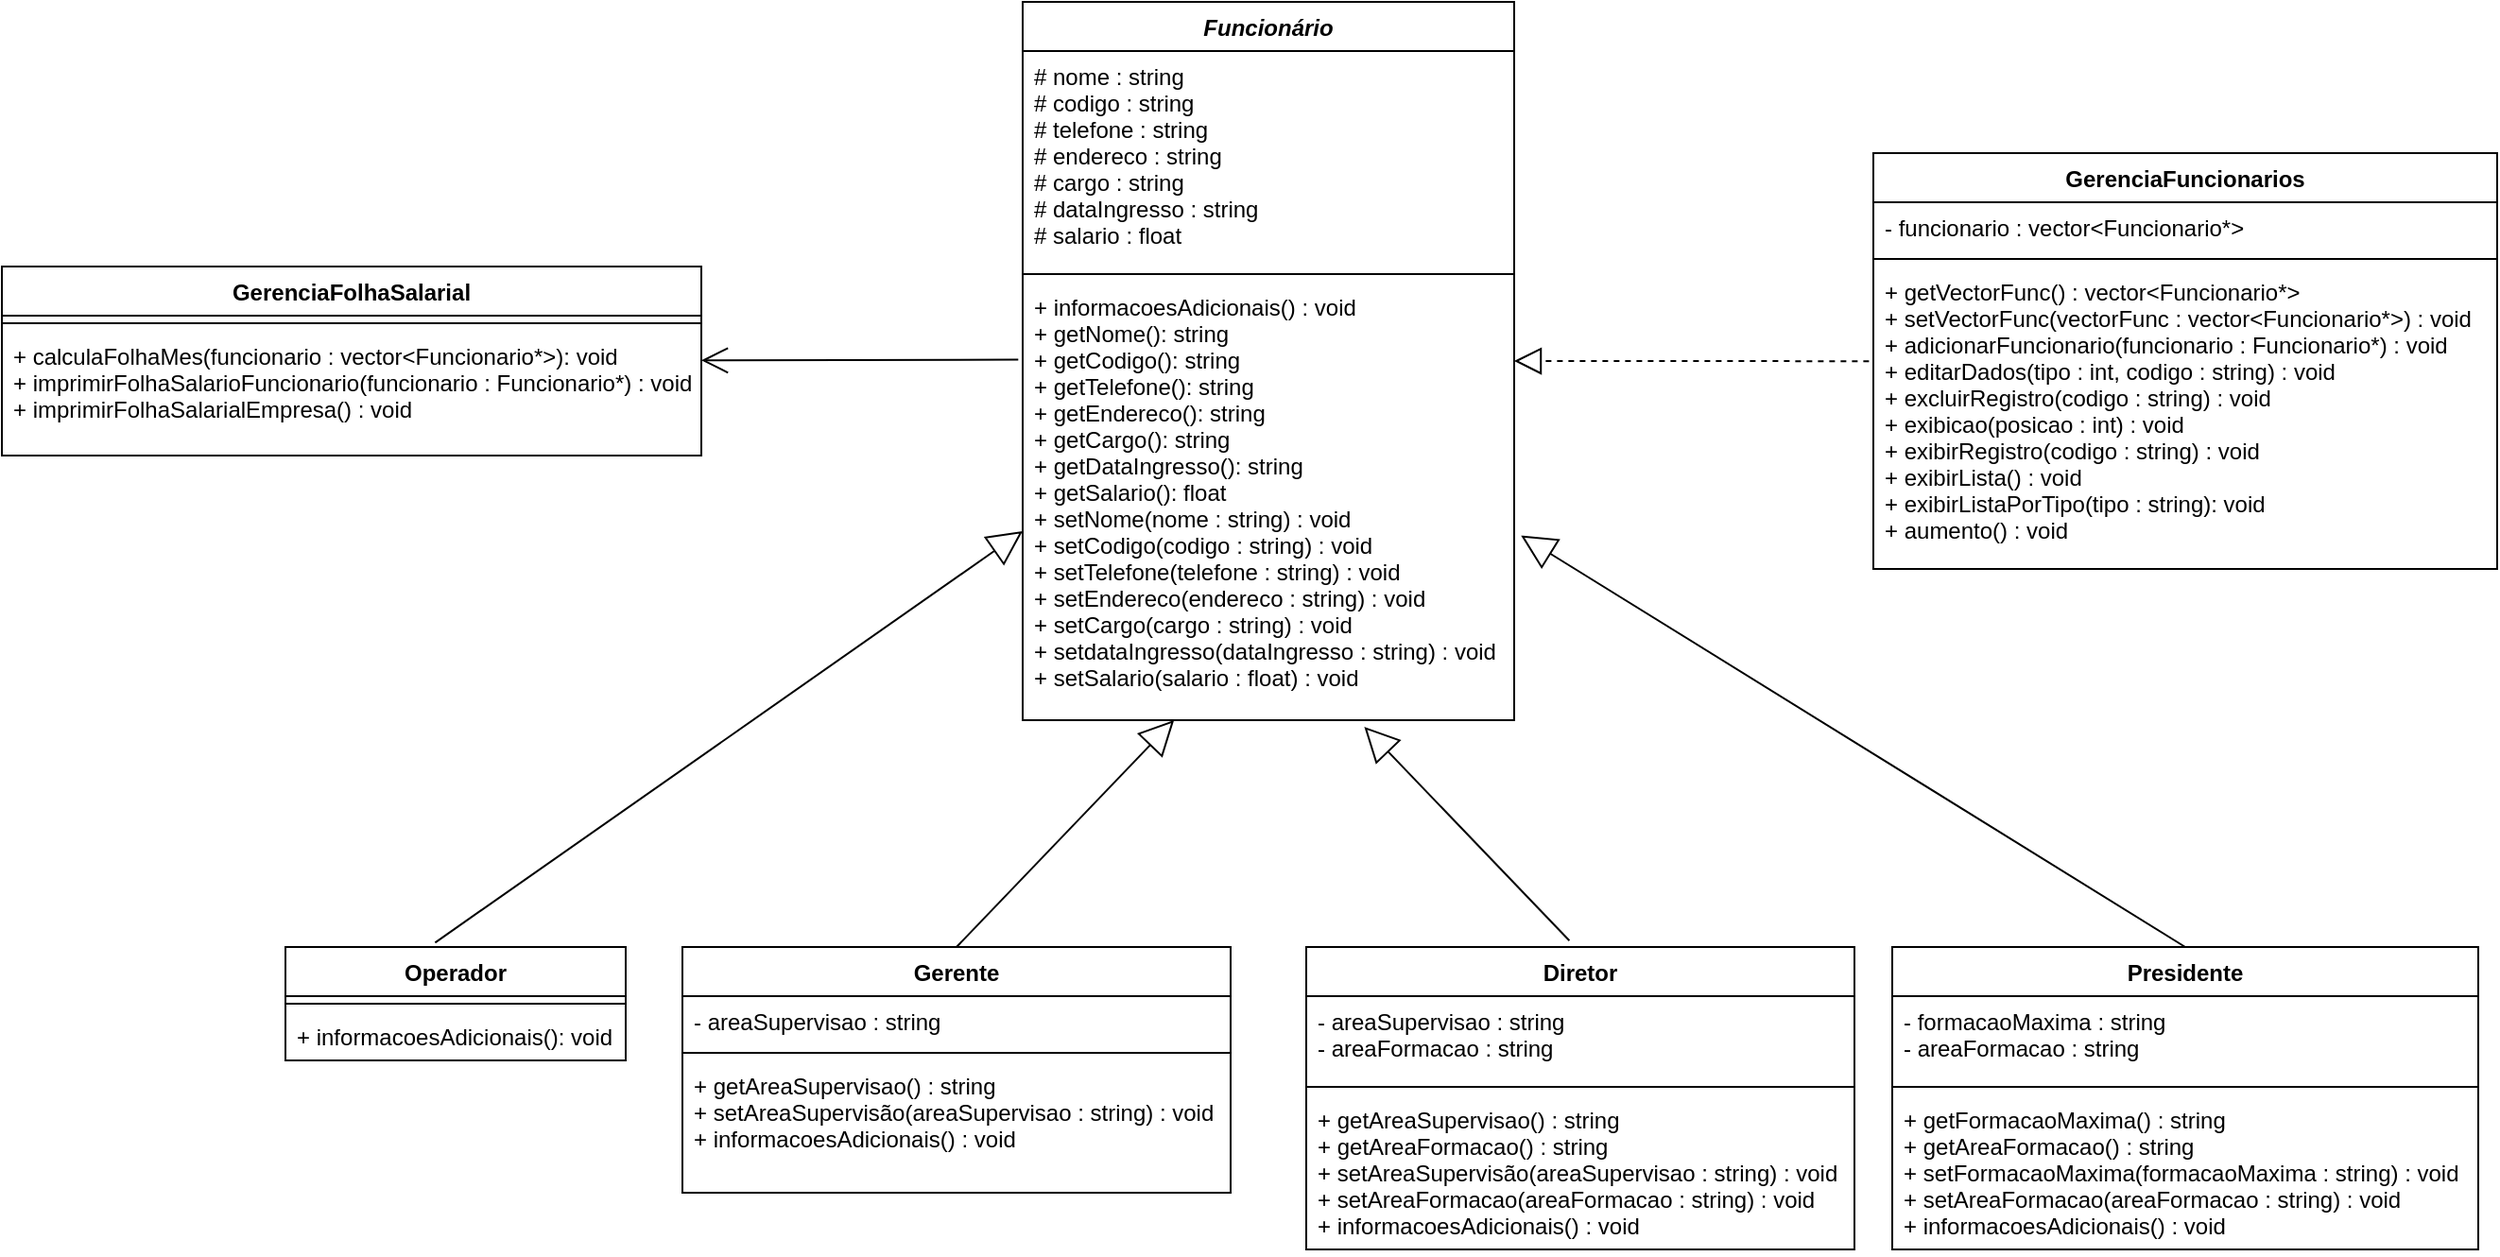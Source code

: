 <mxfile version="20.0.1" type="device"><diagram id="C5RBs43oDa-KdzZeNtuy" name="Page-1"><mxGraphModel dx="2357" dy="984" grid="1" gridSize="10" guides="1" tooltips="1" connect="1" arrows="1" fold="1" page="1" pageScale="1" pageWidth="827" pageHeight="1169" math="0" shadow="0"><root><mxCell id="WIyWlLk6GJQsqaUBKTNV-0"/><mxCell id="WIyWlLk6GJQsqaUBKTNV-1" parent="WIyWlLk6GJQsqaUBKTNV-0"/><mxCell id="kELD4kxXzApsjbPrnoXT-0" value="Funcionário" style="swimlane;fontStyle=3;align=center;verticalAlign=top;childLayout=stackLayout;horizontal=1;startSize=26;horizontalStack=0;resizeParent=1;resizeParentMax=0;resizeLast=0;collapsible=1;marginBottom=0;" vertex="1" parent="WIyWlLk6GJQsqaUBKTNV-1"><mxGeometry x="-130" y="240" width="260" height="380" as="geometry"/></mxCell><mxCell id="kELD4kxXzApsjbPrnoXT-1" value="# nome : string&#10;# codigo : string&#10;# telefone : string&#10;# endereco : string&#10;# cargo : string&#10;# dataIngresso : string&#10;# salario : float&#10;" style="text;strokeColor=none;fillColor=none;align=left;verticalAlign=top;spacingLeft=4;spacingRight=4;overflow=hidden;rotatable=0;points=[[0,0.5],[1,0.5]];portConstraint=eastwest;" vertex="1" parent="kELD4kxXzApsjbPrnoXT-0"><mxGeometry y="26" width="260" height="114" as="geometry"/></mxCell><mxCell id="kELD4kxXzApsjbPrnoXT-2" value="" style="line;strokeWidth=1;fillColor=none;align=left;verticalAlign=middle;spacingTop=-1;spacingLeft=3;spacingRight=3;rotatable=0;labelPosition=right;points=[];portConstraint=eastwest;" vertex="1" parent="kELD4kxXzApsjbPrnoXT-0"><mxGeometry y="140" width="260" height="8" as="geometry"/></mxCell><mxCell id="kELD4kxXzApsjbPrnoXT-3" value="+ informacoesAdicionais() : void &#10;+ getNome(): string&#10;+ getCodigo(): string&#10;+ getTelefone(): string&#10;+ getEndereco(): string&#10;+ getCargo(): string&#10;+ getDataIngresso(): string&#10;+ getSalario(): float&#10;+ setNome(nome : string) : void&#10;+ setCodigo(codigo : string) : void&#10;+ setTelefone(telefone : string) : void&#10;+ setEndereco(endereco : string) : void&#10;+ setCargo(cargo : string) : void&#10;+ setdataIngresso(dataIngresso : string) : void&#10;+ setSalario(salario : float) : void&#10;" style="text;strokeColor=none;fillColor=none;align=left;verticalAlign=top;spacingLeft=4;spacingRight=4;overflow=hidden;rotatable=0;points=[[0,0.5],[1,0.5]];portConstraint=eastwest;fontStyle=0" vertex="1" parent="kELD4kxXzApsjbPrnoXT-0"><mxGeometry y="148" width="260" height="232" as="geometry"/></mxCell><mxCell id="kELD4kxXzApsjbPrnoXT-50" value="" style="endArrow=open;endFill=1;endSize=12;html=1;rounded=0;entryX=-0.009;entryY=0.178;entryDx=0;entryDy=0;entryPerimeter=0;exitX=-0.009;exitY=0.178;exitDx=0;exitDy=0;exitPerimeter=0;" edge="1" parent="kELD4kxXzApsjbPrnoXT-0" source="kELD4kxXzApsjbPrnoXT-3"><mxGeometry width="160" relative="1" as="geometry"><mxPoint x="-10" y="189.67" as="sourcePoint"/><mxPoint x="-170" y="189.67" as="targetPoint"/></mxGeometry></mxCell><mxCell id="kELD4kxXzApsjbPrnoXT-13" value="Operador" style="swimlane;fontStyle=1;align=center;verticalAlign=top;childLayout=stackLayout;horizontal=1;startSize=26;horizontalStack=0;resizeParent=1;resizeParentMax=0;resizeLast=0;collapsible=1;marginBottom=0;" vertex="1" parent="WIyWlLk6GJQsqaUBKTNV-1"><mxGeometry x="-520" y="740" width="180" height="60" as="geometry"/></mxCell><mxCell id="kELD4kxXzApsjbPrnoXT-15" value="" style="line;strokeWidth=1;fillColor=none;align=left;verticalAlign=middle;spacingTop=-1;spacingLeft=3;spacingRight=3;rotatable=0;labelPosition=right;points=[];portConstraint=eastwest;" vertex="1" parent="kELD4kxXzApsjbPrnoXT-13"><mxGeometry y="26" width="180" height="8" as="geometry"/></mxCell><mxCell id="kELD4kxXzApsjbPrnoXT-16" value="+ informacoesAdicionais(): void" style="text;strokeColor=none;fillColor=none;align=left;verticalAlign=top;spacingLeft=4;spacingRight=4;overflow=hidden;rotatable=0;points=[[0,0.5],[1,0.5]];portConstraint=eastwest;" vertex="1" parent="kELD4kxXzApsjbPrnoXT-13"><mxGeometry y="34" width="180" height="26" as="geometry"/></mxCell><mxCell id="kELD4kxXzApsjbPrnoXT-22" value="Gerente" style="swimlane;fontStyle=1;align=center;verticalAlign=top;childLayout=stackLayout;horizontal=1;startSize=26;horizontalStack=0;resizeParent=1;resizeParentMax=0;resizeLast=0;collapsible=1;marginBottom=0;" vertex="1" parent="WIyWlLk6GJQsqaUBKTNV-1"><mxGeometry x="-310" y="740" width="290" height="130" as="geometry"/></mxCell><mxCell id="kELD4kxXzApsjbPrnoXT-23" value="- areaSupervisao : string" style="text;strokeColor=none;fillColor=none;align=left;verticalAlign=top;spacingLeft=4;spacingRight=4;overflow=hidden;rotatable=0;points=[[0,0.5],[1,0.5]];portConstraint=eastwest;" vertex="1" parent="kELD4kxXzApsjbPrnoXT-22"><mxGeometry y="26" width="290" height="26" as="geometry"/></mxCell><mxCell id="kELD4kxXzApsjbPrnoXT-24" value="" style="line;strokeWidth=1;fillColor=none;align=left;verticalAlign=middle;spacingTop=-1;spacingLeft=3;spacingRight=3;rotatable=0;labelPosition=right;points=[];portConstraint=eastwest;" vertex="1" parent="kELD4kxXzApsjbPrnoXT-22"><mxGeometry y="52" width="290" height="8" as="geometry"/></mxCell><mxCell id="kELD4kxXzApsjbPrnoXT-25" value="+ getAreaSupervisao() : string&#10;+ setAreaSupervisão(areaSupervisao : string) : void&#10;+ informacoesAdicionais() : void" style="text;strokeColor=none;fillColor=none;align=left;verticalAlign=top;spacingLeft=4;spacingRight=4;overflow=hidden;rotatable=0;points=[[0,0.5],[1,0.5]];portConstraint=eastwest;" vertex="1" parent="kELD4kxXzApsjbPrnoXT-22"><mxGeometry y="60" width="290" height="70" as="geometry"/></mxCell><mxCell id="kELD4kxXzApsjbPrnoXT-28" value="Diretor" style="swimlane;fontStyle=1;align=center;verticalAlign=top;childLayout=stackLayout;horizontal=1;startSize=26;horizontalStack=0;resizeParent=1;resizeParentMax=0;resizeLast=0;collapsible=1;marginBottom=0;" vertex="1" parent="WIyWlLk6GJQsqaUBKTNV-1"><mxGeometry x="20" y="740" width="290" height="160" as="geometry"/></mxCell><mxCell id="kELD4kxXzApsjbPrnoXT-29" value="- areaSupervisao : string&#10;- areaFormacao : string" style="text;strokeColor=none;fillColor=none;align=left;verticalAlign=top;spacingLeft=4;spacingRight=4;overflow=hidden;rotatable=0;points=[[0,0.5],[1,0.5]];portConstraint=eastwest;" vertex="1" parent="kELD4kxXzApsjbPrnoXT-28"><mxGeometry y="26" width="290" height="44" as="geometry"/></mxCell><mxCell id="kELD4kxXzApsjbPrnoXT-30" value="" style="line;strokeWidth=1;fillColor=none;align=left;verticalAlign=middle;spacingTop=-1;spacingLeft=3;spacingRight=3;rotatable=0;labelPosition=right;points=[];portConstraint=eastwest;" vertex="1" parent="kELD4kxXzApsjbPrnoXT-28"><mxGeometry y="70" width="290" height="8" as="geometry"/></mxCell><mxCell id="kELD4kxXzApsjbPrnoXT-31" value="+ getAreaSupervisao() : string&#10;+ getAreaFormacao() : string&#10;+ setAreaSupervisão(areaSupervisao : string) : void&#10;+ setAreaFormacao(areaFormacao : string) : void&#10;+ informacoesAdicionais() : void" style="text;strokeColor=none;fillColor=none;align=left;verticalAlign=top;spacingLeft=4;spacingRight=4;overflow=hidden;rotatable=0;points=[[0,0.5],[1,0.5]];portConstraint=eastwest;" vertex="1" parent="kELD4kxXzApsjbPrnoXT-28"><mxGeometry y="78" width="290" height="82" as="geometry"/></mxCell><mxCell id="kELD4kxXzApsjbPrnoXT-33" value="Presidente" style="swimlane;fontStyle=1;align=center;verticalAlign=top;childLayout=stackLayout;horizontal=1;startSize=26;horizontalStack=0;resizeParent=1;resizeParentMax=0;resizeLast=0;collapsible=1;marginBottom=0;" vertex="1" parent="WIyWlLk6GJQsqaUBKTNV-1"><mxGeometry x="330" y="740" width="310" height="160" as="geometry"/></mxCell><mxCell id="kELD4kxXzApsjbPrnoXT-34" value="- formacaoMaxima : string&#10;- areaFormacao : string" style="text;strokeColor=none;fillColor=none;align=left;verticalAlign=top;spacingLeft=4;spacingRight=4;overflow=hidden;rotatable=0;points=[[0,0.5],[1,0.5]];portConstraint=eastwest;" vertex="1" parent="kELD4kxXzApsjbPrnoXT-33"><mxGeometry y="26" width="310" height="44" as="geometry"/></mxCell><mxCell id="kELD4kxXzApsjbPrnoXT-35" value="" style="line;strokeWidth=1;fillColor=none;align=left;verticalAlign=middle;spacingTop=-1;spacingLeft=3;spacingRight=3;rotatable=0;labelPosition=right;points=[];portConstraint=eastwest;" vertex="1" parent="kELD4kxXzApsjbPrnoXT-33"><mxGeometry y="70" width="310" height="8" as="geometry"/></mxCell><mxCell id="kELD4kxXzApsjbPrnoXT-36" value="+ getFormacaoMaxima() : string&#10;+ getAreaFormacao() : string&#10;+ setFormacaoMaxima(formacaoMaxima : string) : void&#10;+ setAreaFormacao(areaFormacao : string) : void&#10;+ informacoesAdicionais() : void" style="text;strokeColor=none;fillColor=none;align=left;verticalAlign=top;spacingLeft=4;spacingRight=4;overflow=hidden;rotatable=0;points=[[0,0.5],[1,0.5]];portConstraint=eastwest;" vertex="1" parent="kELD4kxXzApsjbPrnoXT-33"><mxGeometry y="78" width="310" height="82" as="geometry"/></mxCell><mxCell id="kELD4kxXzApsjbPrnoXT-37" value="GerenciaFuncionarios" style="swimlane;fontStyle=1;align=center;verticalAlign=top;childLayout=stackLayout;horizontal=1;startSize=26;horizontalStack=0;resizeParent=1;resizeParentMax=0;resizeLast=0;collapsible=1;marginBottom=0;" vertex="1" parent="WIyWlLk6GJQsqaUBKTNV-1"><mxGeometry x="320" y="320" width="330" height="220" as="geometry"/></mxCell><mxCell id="kELD4kxXzApsjbPrnoXT-38" value="- funcionario : vector&lt;Funcionario*&gt;" style="text;strokeColor=none;fillColor=none;align=left;verticalAlign=top;spacingLeft=4;spacingRight=4;overflow=hidden;rotatable=0;points=[[0,0.5],[1,0.5]];portConstraint=eastwest;" vertex="1" parent="kELD4kxXzApsjbPrnoXT-37"><mxGeometry y="26" width="330" height="26" as="geometry"/></mxCell><mxCell id="kELD4kxXzApsjbPrnoXT-39" value="" style="line;strokeWidth=1;fillColor=none;align=left;verticalAlign=middle;spacingTop=-1;spacingLeft=3;spacingRight=3;rotatable=0;labelPosition=right;points=[];portConstraint=eastwest;" vertex="1" parent="kELD4kxXzApsjbPrnoXT-37"><mxGeometry y="52" width="330" height="8" as="geometry"/></mxCell><mxCell id="kELD4kxXzApsjbPrnoXT-40" value="+ getVectorFunc() : vector&lt;Funcionario*&gt;&#10;+ setVectorFunc(vectorFunc : vector&lt;Funcionario*&gt;) : void&#10;+ adicionarFuncionario(funcionario : Funcionario*) : void&#10;+ editarDados(tipo : int, codigo : string) : void&#10;+ excluirRegistro(codigo : string) : void&#10;+ exibicao(posicao : int) : void&#10;+ exibirRegistro(codigo : string) : void&#10;+ exibirLista() : void&#10;+ exibirListaPorTipo(tipo : string): void&#10;+ aumento() : void" style="text;strokeColor=none;fillColor=none;align=left;verticalAlign=top;spacingLeft=4;spacingRight=4;overflow=hidden;rotatable=0;points=[[0,0.5],[1,0.5]];portConstraint=eastwest;" vertex="1" parent="kELD4kxXzApsjbPrnoXT-37"><mxGeometry y="60" width="330" height="160" as="geometry"/></mxCell><mxCell id="kELD4kxXzApsjbPrnoXT-49" value="" style="endArrow=block;dashed=1;endFill=0;endSize=12;html=1;rounded=0;entryX=-0.007;entryY=0.313;entryDx=0;entryDy=0;entryPerimeter=0;exitX=-0.007;exitY=0.313;exitDx=0;exitDy=0;exitPerimeter=0;" edge="1" parent="kELD4kxXzApsjbPrnoXT-37" source="kELD4kxXzApsjbPrnoXT-40"><mxGeometry width="160" relative="1" as="geometry"><mxPoint x="-30" y="110" as="sourcePoint"/><mxPoint x="-190" y="110" as="targetPoint"/></mxGeometry></mxCell><mxCell id="kELD4kxXzApsjbPrnoXT-41" value="GerenciaFolhaSalarial" style="swimlane;fontStyle=1;align=center;verticalAlign=top;childLayout=stackLayout;horizontal=1;startSize=26;horizontalStack=0;resizeParent=1;resizeParentMax=0;resizeLast=0;collapsible=1;marginBottom=0;" vertex="1" parent="WIyWlLk6GJQsqaUBKTNV-1"><mxGeometry x="-670" y="380" width="370" height="100" as="geometry"/></mxCell><mxCell id="kELD4kxXzApsjbPrnoXT-42" value="" style="line;strokeWidth=1;fillColor=none;align=left;verticalAlign=middle;spacingTop=-1;spacingLeft=3;spacingRight=3;rotatable=0;labelPosition=right;points=[];portConstraint=eastwest;" vertex="1" parent="kELD4kxXzApsjbPrnoXT-41"><mxGeometry y="26" width="370" height="8" as="geometry"/></mxCell><mxCell id="kELD4kxXzApsjbPrnoXT-43" value="+ calculaFolhaMes(funcionario : vector&lt;Funcionario*&gt;): void&#10;+ imprimirFolhaSalarioFuncionario(funcionario : Funcionario*) : void&#10;+ imprimirFolhaSalarialEmpresa() : void" style="text;strokeColor=none;fillColor=none;align=left;verticalAlign=top;spacingLeft=4;spacingRight=4;overflow=hidden;rotatable=0;points=[[0,0.5],[1,0.5]];portConstraint=eastwest;" vertex="1" parent="kELD4kxXzApsjbPrnoXT-41"><mxGeometry y="34" width="370" height="66" as="geometry"/></mxCell><mxCell id="kELD4kxXzApsjbPrnoXT-54" value="Extends" style="endArrow=block;endSize=16;endFill=0;html=1;rounded=0;exitX=0.44;exitY=-0.039;exitDx=0;exitDy=0;exitPerimeter=0;textOpacity=0;" edge="1" parent="WIyWlLk6GJQsqaUBKTNV-1" source="kELD4kxXzApsjbPrnoXT-13"><mxGeometry x="-0.25" width="160" relative="1" as="geometry"><mxPoint x="-290" y="520" as="sourcePoint"/><mxPoint x="-130" y="520" as="targetPoint"/><mxPoint as="offset"/></mxGeometry></mxCell><mxCell id="kELD4kxXzApsjbPrnoXT-55" value="Extends" style="endArrow=block;endSize=16;endFill=0;html=1;rounded=0;entryX=0.308;entryY=1;entryDx=0;entryDy=0;entryPerimeter=0;exitX=0.5;exitY=0;exitDx=0;exitDy=0;textOpacity=0;" edge="1" parent="WIyWlLk6GJQsqaUBKTNV-1" source="kELD4kxXzApsjbPrnoXT-22" target="kELD4kxXzApsjbPrnoXT-3"><mxGeometry x="-0.25" width="160" relative="1" as="geometry"><mxPoint x="-220" y="660" as="sourcePoint"/><mxPoint x="-60" y="660" as="targetPoint"/><mxPoint as="offset"/></mxGeometry></mxCell><mxCell id="kELD4kxXzApsjbPrnoXT-56" value="Extends" style="endArrow=block;endSize=16;endFill=0;html=1;rounded=0;entryX=0.695;entryY=1.015;entryDx=0;entryDy=0;entryPerimeter=0;exitX=0.48;exitY=-0.021;exitDx=0;exitDy=0;exitPerimeter=0;textOpacity=0;" edge="1" parent="WIyWlLk6GJQsqaUBKTNV-1" source="kELD4kxXzApsjbPrnoXT-28" target="kELD4kxXzApsjbPrnoXT-3"><mxGeometry width="160" relative="1" as="geometry"><mxPoint x="60" y="700" as="sourcePoint"/><mxPoint x="220" y="700" as="targetPoint"/></mxGeometry></mxCell><mxCell id="kELD4kxXzApsjbPrnoXT-57" value="Extends" style="endArrow=block;endSize=16;endFill=0;html=1;rounded=0;entryX=1.014;entryY=0.579;entryDx=0;entryDy=0;entryPerimeter=0;exitX=0.5;exitY=0;exitDx=0;exitDy=0;textOpacity=0;" edge="1" parent="WIyWlLk6GJQsqaUBKTNV-1" source="kELD4kxXzApsjbPrnoXT-33" target="kELD4kxXzApsjbPrnoXT-3"><mxGeometry width="160" relative="1" as="geometry"><mxPoint x="254" y="640" as="sourcePoint"/><mxPoint x="414" y="640" as="targetPoint"/></mxGeometry></mxCell></root></mxGraphModel></diagram></mxfile>